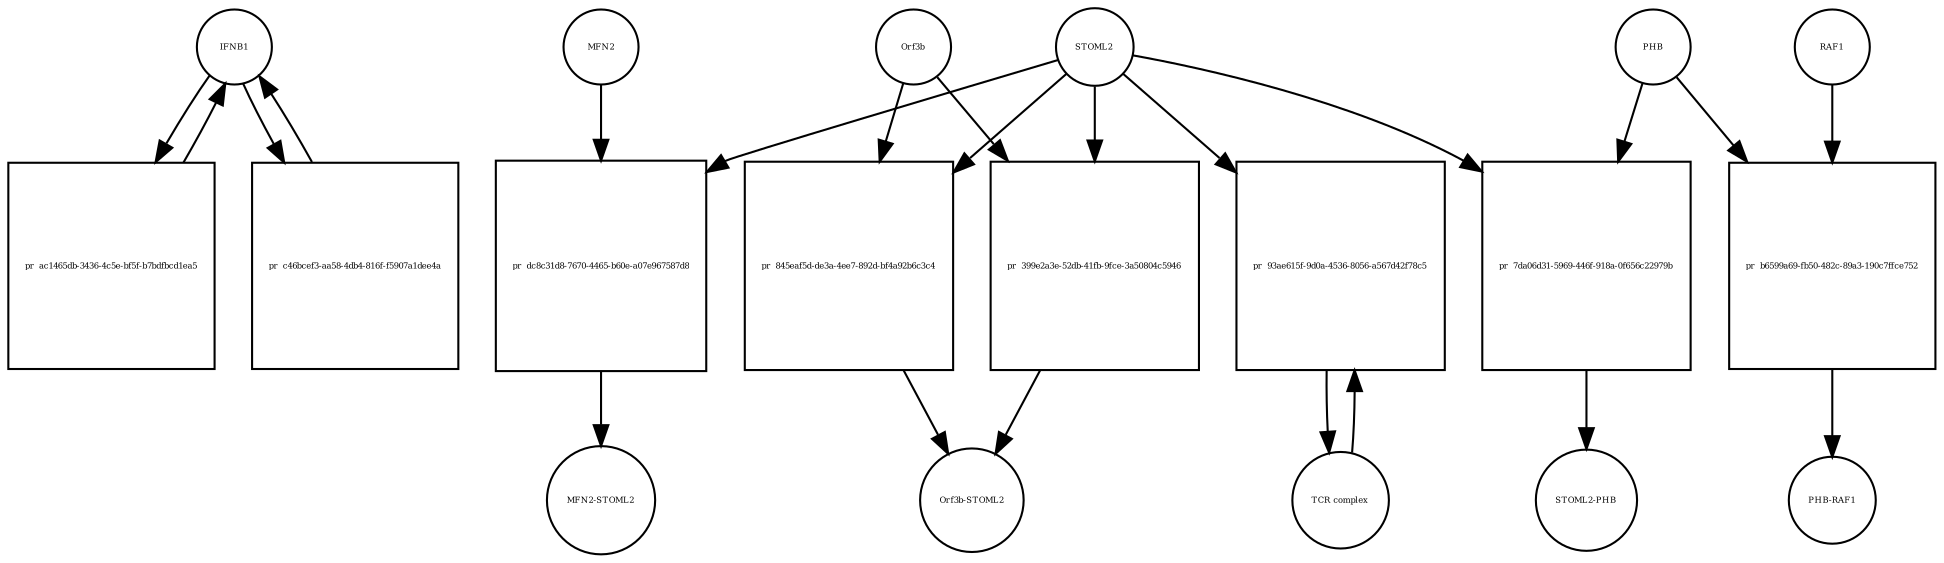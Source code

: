 strict digraph  {
IFNB1 [annotation=urn_miriam_uniprot_P01574, bipartite=0, cls=macromolecule, fontsize=4, label=IFNB1, shape=circle];
"pr_ac1465db-3436-4c5e-bf5f-b7bdfbcd1ea5" [annotation="", bipartite=1, cls=process, fontsize=4, label="pr_ac1465db-3436-4c5e-bf5f-b7bdfbcd1ea5", shape=square];
"pr_c46bcef3-aa58-4db4-816f-f5907a1dee4a" [annotation="", bipartite=1, cls=process, fontsize=4, label="pr_c46bcef3-aa58-4db4-816f-f5907a1dee4a", shape=square];
STOML2 [annotation=urn_miriam_pubmed_18641330, bipartite=0, cls="macromolecule multimer", fontsize=4, label=STOML2, shape=circle];
"pr_dc8c31d8-7670-4465-b60e-a07e967587d8" [annotation="", bipartite=1, cls=process, fontsize=4, label="pr_dc8c31d8-7670-4465-b60e-a07e967587d8", shape=square];
MFN2 [annotation=urn_miriam_uniprot_O95140, bipartite=0, cls=macromolecule, fontsize=4, label=MFN2, shape=circle];
"MFN2-STOML2" [annotation="", bipartite=0, cls=complex, fontsize=4, label="MFN2-STOML2", shape=circle];
Orf3b [annotation="", bipartite=0, cls=macromolecule, fontsize=4, label=Orf3b, shape=circle];
"pr_845eaf5d-de3a-4ee7-892d-bf4a92b6c3c4" [annotation="", bipartite=1, cls=process, fontsize=4, label="pr_845eaf5d-de3a-4ee7-892d-bf4a92b6c3c4", shape=square];
"Orf3b-STOML2" [annotation="", bipartite=0, cls=complex, fontsize=4, label="Orf3b-STOML2", shape=circle];
"pr_7da06d31-5969-446f-918a-0f656c22979b" [annotation="", bipartite=1, cls=process, fontsize=4, label="pr_7da06d31-5969-446f-918a-0f656c22979b", shape=square];
PHB [annotation=urn_miriam_uniprot_P35232, bipartite=0, cls=macromolecule, fontsize=4, label=PHB, shape=circle];
"STOML2-PHB" [annotation="", bipartite=0, cls=complex, fontsize=4, label="STOML2-PHB", shape=circle];
"pr_b6599a69-fb50-482c-89a3-190c7ffce752" [annotation="", bipartite=1, cls=process, fontsize=4, label="pr_b6599a69-fb50-482c-89a3-190c7ffce752", shape=square];
RAF1 [annotation=urn_miriam_uniprot_P04049, bipartite=0, cls=macromolecule, fontsize=4, label=RAF1, shape=circle];
"PHB-RAF1" [annotation="", bipartite=0, cls=complex, fontsize=4, label="PHB-RAF1", shape=circle];
"pr_399e2a3e-52db-41fb-9fce-3a50804c5946" [annotation="", bipartite=1, cls=process, fontsize=4, label="pr_399e2a3e-52db-41fb-9fce-3a50804c5946", shape=square];
"pr_93ae615f-9d0a-4536-8056-a567d42f78c5" [annotation="", bipartite=1, cls=process, fontsize=4, label="pr_93ae615f-9d0a-4536-8056-a567d42f78c5", shape=square];
"TCR complex" [annotation="urn_miriam_uniprot_P07766|urn_miriam_uniprot_P04234|urn_miriam_uniprot_P09693|urn_miriam_uniprot_P20963|urn_miriam_uniprot_P01848|urn_miriam_uniprot_Q9UJZ1|urn_miriam_uniprot_P0DSE2", bipartite=0, cls=complex, fontsize=4, label="TCR complex", shape=circle];
IFNB1 -> "pr_ac1465db-3436-4c5e-bf5f-b7bdfbcd1ea5"  [annotation="", interaction_type=consumption];
IFNB1 -> "pr_c46bcef3-aa58-4db4-816f-f5907a1dee4a"  [annotation="", interaction_type=consumption];
"pr_ac1465db-3436-4c5e-bf5f-b7bdfbcd1ea5" -> IFNB1  [annotation="", interaction_type=production];
"pr_c46bcef3-aa58-4db4-816f-f5907a1dee4a" -> IFNB1  [annotation="", interaction_type=production];
STOML2 -> "pr_dc8c31d8-7670-4465-b60e-a07e967587d8"  [annotation="", interaction_type=consumption];
STOML2 -> "pr_845eaf5d-de3a-4ee7-892d-bf4a92b6c3c4"  [annotation="", interaction_type=consumption];
STOML2 -> "pr_7da06d31-5969-446f-918a-0f656c22979b"  [annotation="", interaction_type=consumption];
STOML2 -> "pr_399e2a3e-52db-41fb-9fce-3a50804c5946"  [annotation="", interaction_type=consumption];
STOML2 -> "pr_93ae615f-9d0a-4536-8056-a567d42f78c5"  [annotation="", interaction_type=consumption];
"pr_dc8c31d8-7670-4465-b60e-a07e967587d8" -> "MFN2-STOML2"  [annotation="", interaction_type=production];
MFN2 -> "pr_dc8c31d8-7670-4465-b60e-a07e967587d8"  [annotation="", interaction_type=consumption];
Orf3b -> "pr_845eaf5d-de3a-4ee7-892d-bf4a92b6c3c4"  [annotation="", interaction_type=consumption];
Orf3b -> "pr_399e2a3e-52db-41fb-9fce-3a50804c5946"  [annotation="", interaction_type=consumption];
"pr_845eaf5d-de3a-4ee7-892d-bf4a92b6c3c4" -> "Orf3b-STOML2"  [annotation="", interaction_type=production];
"pr_7da06d31-5969-446f-918a-0f656c22979b" -> "STOML2-PHB"  [annotation="", interaction_type=production];
PHB -> "pr_7da06d31-5969-446f-918a-0f656c22979b"  [annotation="", interaction_type=consumption];
PHB -> "pr_b6599a69-fb50-482c-89a3-190c7ffce752"  [annotation="", interaction_type=consumption];
"pr_b6599a69-fb50-482c-89a3-190c7ffce752" -> "PHB-RAF1"  [annotation="", interaction_type=production];
RAF1 -> "pr_b6599a69-fb50-482c-89a3-190c7ffce752"  [annotation="", interaction_type=consumption];
"pr_399e2a3e-52db-41fb-9fce-3a50804c5946" -> "Orf3b-STOML2"  [annotation="", interaction_type=production];
"pr_93ae615f-9d0a-4536-8056-a567d42f78c5" -> "TCR complex"  [annotation="", interaction_type=production];
"TCR complex" -> "pr_93ae615f-9d0a-4536-8056-a567d42f78c5"  [annotation="", interaction_type=consumption];
}
